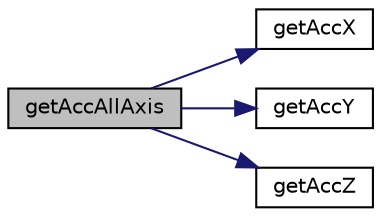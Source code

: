 digraph "getAccAllAxis"
{
 // LATEX_PDF_SIZE
  edge [fontname="Helvetica",fontsize="10",labelfontname="Helvetica",labelfontsize="10"];
  node [fontname="Helvetica",fontsize="10",shape=record];
  rankdir="LR";
  Node1 [label="getAccAllAxis",height=0.2,width=0.4,color="black", fillcolor="grey75", style="filled", fontcolor="black",tooltip=" "];
  Node1 -> Node2 [color="midnightblue",fontsize="10",style="solid",fontname="Helvetica"];
  Node2 [label="getAccX",height=0.2,width=0.4,color="black", fillcolor="white", style="filled",URL="$class_m_m_a8451_q.html#a1f5f65dfa6b6767027d84b5d90885e38",tooltip=" "];
  Node1 -> Node3 [color="midnightblue",fontsize="10",style="solid",fontname="Helvetica"];
  Node3 [label="getAccY",height=0.2,width=0.4,color="black", fillcolor="white", style="filled",URL="$class_m_m_a8451_q.html#aa9143b4b3128e886c93d4a00fac2cd4c",tooltip=" "];
  Node1 -> Node4 [color="midnightblue",fontsize="10",style="solid",fontname="Helvetica"];
  Node4 [label="getAccZ",height=0.2,width=0.4,color="black", fillcolor="white", style="filled",URL="$class_m_m_a8451_q.html#a32caae9379a38d51161c22b7cc78c399",tooltip=" "];
}
